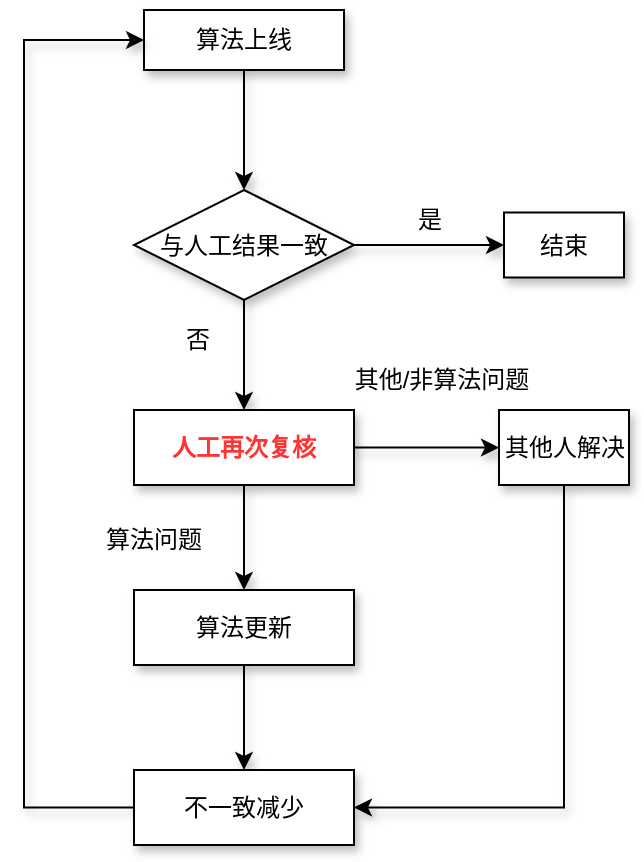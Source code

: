 <mxfile version="16.0.3" type="github"><diagram id="__lZFRJNIEcZZSjtQXoR" name="Page-1"><mxGraphModel dx="1422" dy="706" grid="1" gridSize="10" guides="1" tooltips="1" connect="1" arrows="1" fold="1" page="1" pageScale="1" pageWidth="827" pageHeight="1169" background="none" math="0" shadow="0"><root><mxCell id="0"/><mxCell id="1" parent="0"/><mxCell id="6bSRipYdh9uWbTiqfMFZ-3" value="" style="edgeStyle=orthogonalEdgeStyle;rounded=0;orthogonalLoop=1;jettySize=auto;html=1;shadow=1;" edge="1" parent="1" source="6bSRipYdh9uWbTiqfMFZ-1" target="6bSRipYdh9uWbTiqfMFZ-2"><mxGeometry relative="1" as="geometry"/></mxCell><mxCell id="6bSRipYdh9uWbTiqfMFZ-1" value="算法上线" style="rounded=0;whiteSpace=wrap;html=1;shadow=1;" vertex="1" parent="1"><mxGeometry x="320" y="40" width="100" height="30" as="geometry"/></mxCell><mxCell id="6bSRipYdh9uWbTiqfMFZ-5" value="" style="edgeStyle=orthogonalEdgeStyle;rounded=0;orthogonalLoop=1;jettySize=auto;html=1;shadow=1;" edge="1" parent="1" source="6bSRipYdh9uWbTiqfMFZ-2" target="6bSRipYdh9uWbTiqfMFZ-4"><mxGeometry relative="1" as="geometry"/></mxCell><mxCell id="6bSRipYdh9uWbTiqfMFZ-7" value="" style="edgeStyle=orthogonalEdgeStyle;rounded=0;orthogonalLoop=1;jettySize=auto;html=1;shadow=1;" edge="1" parent="1" source="6bSRipYdh9uWbTiqfMFZ-2" target="6bSRipYdh9uWbTiqfMFZ-6"><mxGeometry relative="1" as="geometry"/></mxCell><mxCell id="6bSRipYdh9uWbTiqfMFZ-2" value="与人工结果一致" style="rhombus;whiteSpace=wrap;html=1;rounded=0;shadow=1;" vertex="1" parent="1"><mxGeometry x="315" y="130" width="110" height="55" as="geometry"/></mxCell><mxCell id="6bSRipYdh9uWbTiqfMFZ-4" value="结束" style="whiteSpace=wrap;html=1;rounded=0;shadow=1;" vertex="1" parent="1"><mxGeometry x="500" y="141.25" width="60" height="32.5" as="geometry"/></mxCell><mxCell id="6bSRipYdh9uWbTiqfMFZ-9" value="" style="edgeStyle=orthogonalEdgeStyle;rounded=0;orthogonalLoop=1;jettySize=auto;html=1;shadow=1;" edge="1" parent="1" source="6bSRipYdh9uWbTiqfMFZ-6" target="6bSRipYdh9uWbTiqfMFZ-8"><mxGeometry relative="1" as="geometry"/></mxCell><mxCell id="6bSRipYdh9uWbTiqfMFZ-13" value="" style="edgeStyle=orthogonalEdgeStyle;rounded=0;orthogonalLoop=1;jettySize=auto;html=1;shadow=1;" edge="1" parent="1" source="6bSRipYdh9uWbTiqfMFZ-6" target="6bSRipYdh9uWbTiqfMFZ-12"><mxGeometry relative="1" as="geometry"/></mxCell><mxCell id="6bSRipYdh9uWbTiqfMFZ-6" value="&lt;b&gt;&lt;font color=&quot;#ff3333&quot;&gt;人工再次复核&lt;/font&gt;&lt;/b&gt;" style="whiteSpace=wrap;html=1;rounded=0;shadow=1;" vertex="1" parent="1"><mxGeometry x="315" y="240" width="110" height="37.5" as="geometry"/></mxCell><mxCell id="6bSRipYdh9uWbTiqfMFZ-18" style="edgeStyle=orthogonalEdgeStyle;rounded=0;orthogonalLoop=1;jettySize=auto;html=1;exitX=0.5;exitY=1;exitDx=0;exitDy=0;entryX=1;entryY=0.5;entryDx=0;entryDy=0;shadow=1;" edge="1" parent="1" source="6bSRipYdh9uWbTiqfMFZ-8" target="6bSRipYdh9uWbTiqfMFZ-14"><mxGeometry relative="1" as="geometry"/></mxCell><mxCell id="6bSRipYdh9uWbTiqfMFZ-8" value="其他人解决" style="whiteSpace=wrap;html=1;rounded=0;shadow=1;" vertex="1" parent="1"><mxGeometry x="497.5" y="240" width="65" height="37.5" as="geometry"/></mxCell><mxCell id="6bSRipYdh9uWbTiqfMFZ-10" value="其他/非算法问题" style="text;html=1;strokeColor=none;fillColor=none;align=center;verticalAlign=middle;whiteSpace=wrap;rounded=0;shadow=1;" vertex="1" parent="1"><mxGeometry x="414" y="210" width="110" height="30" as="geometry"/></mxCell><mxCell id="6bSRipYdh9uWbTiqfMFZ-11" value="算法问题" style="text;html=1;strokeColor=none;fillColor=none;align=center;verticalAlign=middle;whiteSpace=wrap;rounded=0;shadow=1;" vertex="1" parent="1"><mxGeometry x="280" y="290" width="90" height="30" as="geometry"/></mxCell><mxCell id="6bSRipYdh9uWbTiqfMFZ-15" value="" style="edgeStyle=orthogonalEdgeStyle;rounded=0;orthogonalLoop=1;jettySize=auto;html=1;shadow=1;" edge="1" parent="1" source="6bSRipYdh9uWbTiqfMFZ-12" target="6bSRipYdh9uWbTiqfMFZ-14"><mxGeometry relative="1" as="geometry"/></mxCell><mxCell id="6bSRipYdh9uWbTiqfMFZ-12" value="算法更新" style="whiteSpace=wrap;html=1;rounded=0;shadow=1;" vertex="1" parent="1"><mxGeometry x="315" y="330" width="110" height="37.5" as="geometry"/></mxCell><mxCell id="6bSRipYdh9uWbTiqfMFZ-22" style="edgeStyle=orthogonalEdgeStyle;rounded=0;orthogonalLoop=1;jettySize=auto;html=1;exitX=0;exitY=0.5;exitDx=0;exitDy=0;entryX=0;entryY=0.5;entryDx=0;entryDy=0;shadow=1;" edge="1" parent="1" source="6bSRipYdh9uWbTiqfMFZ-14" target="6bSRipYdh9uWbTiqfMFZ-1"><mxGeometry relative="1" as="geometry"><Array as="points"><mxPoint x="260" y="439"/><mxPoint x="260" y="55"/></Array></mxGeometry></mxCell><mxCell id="6bSRipYdh9uWbTiqfMFZ-14" value="不一致减少" style="whiteSpace=wrap;html=1;rounded=0;shadow=1;" vertex="1" parent="1"><mxGeometry x="315" y="420" width="110" height="37.5" as="geometry"/></mxCell><mxCell id="6bSRipYdh9uWbTiqfMFZ-20" value="是" style="text;html=1;strokeColor=none;fillColor=none;align=center;verticalAlign=middle;whiteSpace=wrap;rounded=0;shadow=1;" vertex="1" parent="1"><mxGeometry x="440" y="130" width="46" height="30" as="geometry"/></mxCell><mxCell id="6bSRipYdh9uWbTiqfMFZ-21" value="否" style="text;html=1;strokeColor=none;fillColor=none;align=center;verticalAlign=middle;whiteSpace=wrap;rounded=0;shadow=1;" vertex="1" parent="1"><mxGeometry x="324" y="190" width="46" height="30" as="geometry"/></mxCell></root></mxGraphModel></diagram></mxfile>